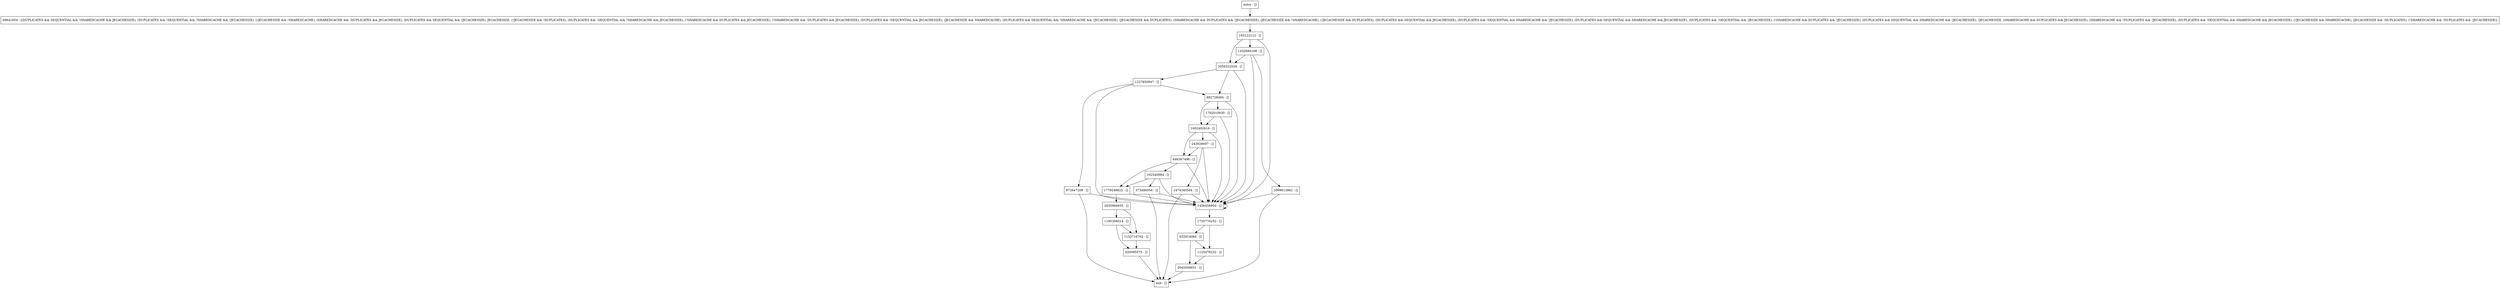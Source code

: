 digraph getCurrentLN {
node [shape=record];
1227850947 [label="1227850947 - []"];
646367498 [label="646367498 - []"];
620095575 [label="620095575 - []"];
193122112 [label="193122112 - []"];
882728494 [label="882728494 - []"];
1456456950 [label="1456456950 - []"];
1735770252 [label="1735770252 - []"];
1002492416 [label="1002492416 - []"];
243028007 [label="243028007 - []"];
2035994655 [label="2035994655 - []"];
1153716702 [label="1153716702 - []"];
1125478232 [label="1125478232 - []"];
1432684168 [label="1432684168 - []"];
872647208 [label="872647208 - []"];
69641654 [label="69641654 - [(DUPLICATES && SEQUENTIAL && !SHAREDCACHE && JECACHESIZE), (DUPLICATES && !SEQUENTIAL && !SHAREDCACHE && !JECACHESIZE), (!JECACHESIZE && !SHAREDCACHE), (SHAREDCACHE && !DUPLICATES && JECACHESIZE), (DUPLICATES && SEQUENTIAL && !JECACHESIZE), JECACHESIZE, (!JECACHESIZE && !DUPLICATES), (DUPLICATES && !SEQUENTIAL && !SHAREDCACHE && JECACHESIZE), (!SHAREDCACHE && DUPLICATES && JECACHESIZE), (!SHAREDCACHE && !DUPLICATES && JECACHESIZE), (DUPLICATES && !SEQUENTIAL && JECACHESIZE), (JECACHESIZE && SHAREDCACHE), (DUPLICATES && SEQUENTIAL && !SHAREDCACHE && !JECACHESIZE), (JECACHESIZE && DUPLICATES), (SHAREDCACHE && DUPLICATES && !JECACHESIZE), (JECACHESIZE && !SHAREDCACHE), (!JECACHESIZE && DUPLICATES), (DUPLICATES && SEQUENTIAL && JECACHESIZE), (DUPLICATES && !SEQUENTIAL && SHAREDCACHE && !JECACHESIZE), (DUPLICATES && SEQUENTIAL && SHAREDCACHE && JECACHESIZE), (DUPLICATES && !SEQUENTIAL && !JECACHESIZE), (!SHAREDCACHE && DUPLICATES && !JECACHESIZE), (DUPLICATES && SEQUENTIAL && SHAREDCACHE && !JECACHESIZE), !JECACHESIZE, (SHAREDCACHE && DUPLICATES && JECACHESIZE), (SHAREDCACHE && !DUPLICATES && !JECACHESIZE), (DUPLICATES && !SEQUENTIAL && SHAREDCACHE && JECACHESIZE), (!JECACHESIZE && SHAREDCACHE), (JECACHESIZE && !DUPLICATES), (!SHAREDCACHE && !DUPLICATES && !JECACHESIZE)]"];
1702010030 [label="1702010030 - []"];
373486056 [label="373486056 - []"];
1779248822 [label="1779248822 - []"];
entry [label="entry - []"];
exit [label="exit - []"];
632914064 [label="632914064 - []"];
2056322029 [label="2056322029 - []"];
2099613862 [label="2099613862 - []"];
2045504651 [label="2045504651 - []"];
102540984 [label="102540984 - []"];
1195356014 [label="1195356014 - []"];
1474340504 [label="1474340504 - []"];
entry;
exit;
1227850947 -> 882728494;
1227850947 -> 1456456950;
1227850947 -> 872647208;
646367498 -> 1779248822;
646367498 -> 1456456950;
646367498 -> 102540984;
620095575 -> exit;
193122112 -> 1456456950;
193122112 -> 1432684168;
193122112 -> 2056322029;
882728494 -> 1702010030;
882728494 -> 1002492416;
882728494 -> 1456456950;
1456456950 -> 1735770252;
1456456950 -> 1456456950;
1735770252 -> 632914064;
1735770252 -> 1125478232;
1002492416 -> 646367498;
1002492416 -> 1456456950;
1002492416 -> 243028007;
243028007 -> 646367498;
243028007 -> 1456456950;
243028007 -> 1474340504;
2035994655 -> 1153716702;
2035994655 -> 1195356014;
1153716702 -> 620095575;
1125478232 -> 2045504651;
1432684168 -> 1456456950;
1432684168 -> 2056322029;
1432684168 -> 2099613862;
872647208 -> exit;
872647208 -> 1456456950;
69641654 -> 193122112;
1702010030 -> 1002492416;
1702010030 -> 1456456950;
373486056 -> exit;
373486056 -> 1456456950;
1779248822 -> 2035994655;
1779248822 -> 1456456950;
entry -> 69641654;
632914064 -> 1125478232;
632914064 -> 2045504651;
2056322029 -> 1227850947;
2056322029 -> 882728494;
2056322029 -> 1456456950;
2099613862 -> exit;
2099613862 -> 1456456950;
2045504651 -> exit;
102540984 -> 373486056;
102540984 -> 1779248822;
102540984 -> 1456456950;
1195356014 -> 1153716702;
1195356014 -> 620095575;
1474340504 -> exit;
1474340504 -> 1456456950;
}

